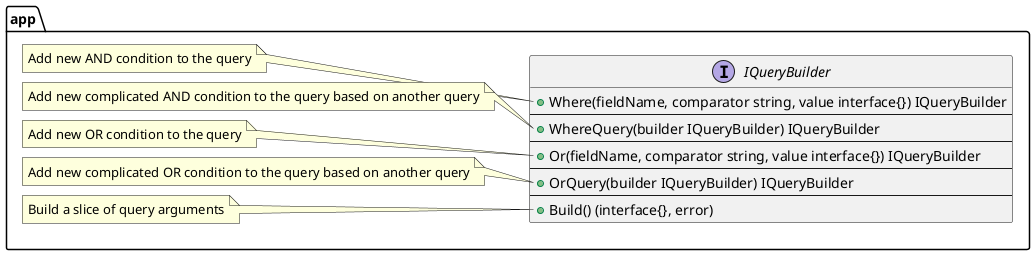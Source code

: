 @startuml IQueryBuilder

package app {
    interface IQueryBuilder {
        +Where(fieldName, comparator string, value interface{}) IQueryBuilder
        --
        +WhereQuery(builder IQueryBuilder) IQueryBuilder
        --
        +Or(fieldName, comparator string, value interface{}) IQueryBuilder
        --
        +OrQuery(builder IQueryBuilder) IQueryBuilder
        --
        +Build() (interface{}, error)
    }
    note left of IQueryBuilder::Where
        Add new AND condition to the query
    end note

    note left of IQueryBuilder::WhereQuery
        Add new complicated AND condition to the query based on another query
    end note

    note left of IQueryBuilder::Or
        Add new OR condition to the query
    end note

    note left of IQueryBuilder::OrQuery
        Add new complicated OR condition to the query based on another query
    end note

    note left of IQueryBuilder::Build()
        Build a slice of query arguments
    end note
}

@enduml
